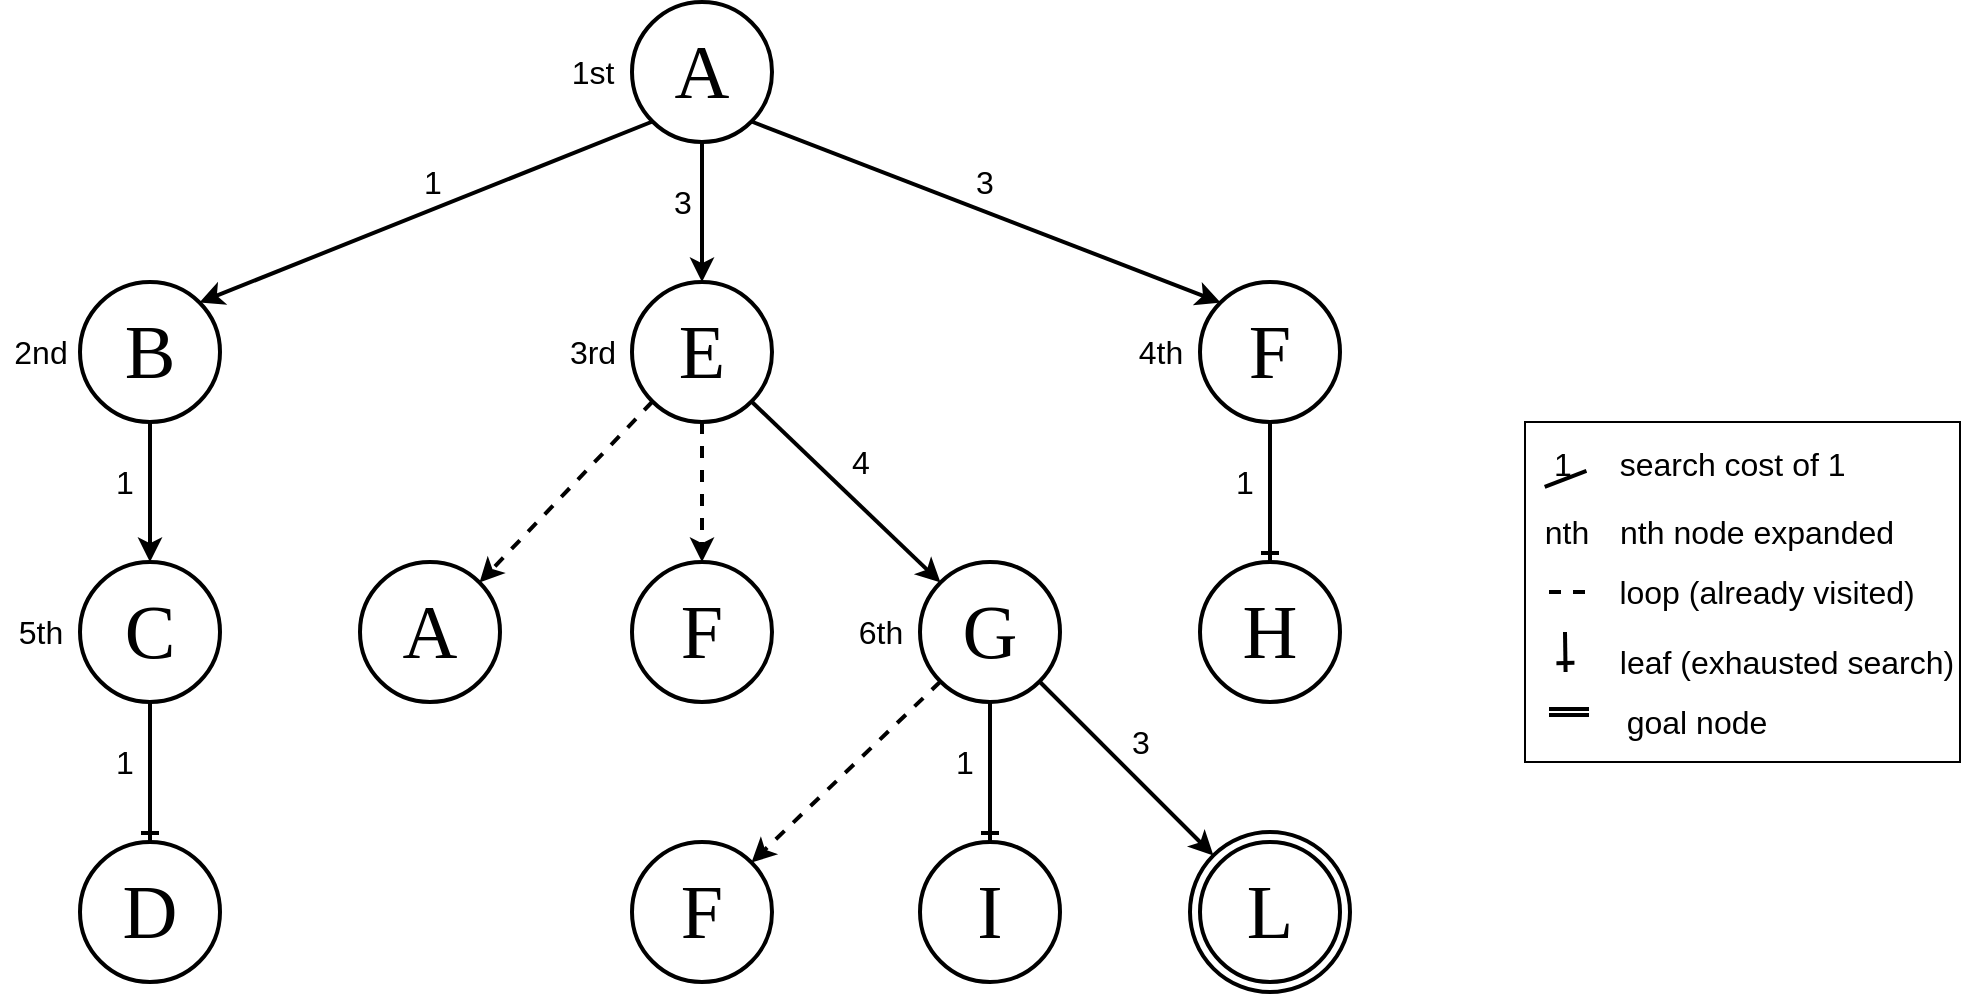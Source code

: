 <mxfile version="12.8.1" type="google"><diagram id="C5RBs43oDa-KdzZeNtuy" name="Page-1"><mxGraphModel dx="552" dy="746" grid="1" gridSize="10" guides="1" tooltips="1" connect="1" arrows="1" fold="1" page="1" pageScale="1" pageWidth="1169" pageHeight="827" math="0" shadow="0"><root><mxCell id="WIyWlLk6GJQsqaUBKTNV-0"/><mxCell id="WIyWlLk6GJQsqaUBKTNV-1" parent="WIyWlLk6GJQsqaUBKTNV-0"/><mxCell id="vw9j6YpnA88p2gROMYxv-47" style="orthogonalLoop=1;jettySize=auto;html=1;exitX=1;exitY=1;exitDx=0;exitDy=0;entryX=0;entryY=0;entryDx=0;entryDy=0;strokeColor=#000000;rounded=0;strokeWidth=2;" parent="WIyWlLk6GJQsqaUBKTNV-1" source="vw9j6YpnA88p2gROMYxv-0" target="vw9j6YpnA88p2gROMYxv-15" edge="1"><mxGeometry relative="1" as="geometry"/></mxCell><mxCell id="vw9j6YpnA88p2gROMYxv-48" style="edgeStyle=none;rounded=0;orthogonalLoop=1;jettySize=auto;html=1;exitX=0;exitY=1;exitDx=0;exitDy=0;entryX=1;entryY=0;entryDx=0;entryDy=0;strokeColor=#000000;strokeWidth=2;" parent="WIyWlLk6GJQsqaUBKTNV-1" source="vw9j6YpnA88p2gROMYxv-0" target="vw9j6YpnA88p2gROMYxv-16" edge="1"><mxGeometry relative="1" as="geometry"/></mxCell><mxCell id="vw9j6YpnA88p2gROMYxv-49" style="edgeStyle=none;rounded=0;orthogonalLoop=1;jettySize=auto;html=1;exitX=0.5;exitY=1;exitDx=0;exitDy=0;entryX=0.5;entryY=0;entryDx=0;entryDy=0;strokeColor=#000000;strokeWidth=2;" parent="WIyWlLk6GJQsqaUBKTNV-1" source="vw9j6YpnA88p2gROMYxv-0" target="vw9j6YpnA88p2gROMYxv-5" edge="1"><mxGeometry relative="1" as="geometry"/></mxCell><mxCell id="vw9j6YpnA88p2gROMYxv-0" value="&lt;font face=&quot;Times New Roman&quot; style=&quot;font-size: 38px&quot;&gt;A&lt;/font&gt;" style="ellipse;whiteSpace=wrap;html=1;aspect=fixed;strokeWidth=2;" parent="WIyWlLk6GJQsqaUBKTNV-1" vertex="1"><mxGeometry x="426" y="150" width="70" height="70" as="geometry"/></mxCell><mxCell id="vw9j6YpnA88p2gROMYxv-1" value="&lt;font style=&quot;font-size: 16px&quot;&gt;1st&lt;/font&gt;" style="text;html=1;align=center;verticalAlign=middle;resizable=0;points=[];autosize=1;" parent="WIyWlLk6GJQsqaUBKTNV-1" vertex="1"><mxGeometry x="386" y="175" width="40" height="20" as="geometry"/></mxCell><mxCell id="vw9j6YpnA88p2gROMYxv-2" value="&lt;font face=&quot;Times New Roman&quot; style=&quot;font-size: 38px&quot;&gt;I&lt;/font&gt;" style="ellipse;whiteSpace=wrap;html=1;aspect=fixed;strokeWidth=2;" parent="WIyWlLk6GJQsqaUBKTNV-1" vertex="1"><mxGeometry x="570" y="570" width="70" height="70" as="geometry"/></mxCell><mxCell id="vw9j6YpnA88p2gROMYxv-3" value="&lt;font style=&quot;font-size: 16px&quot;&gt;4th&lt;/font&gt;" style="text;html=1;align=center;verticalAlign=middle;resizable=0;points=[];autosize=1;" parent="WIyWlLk6GJQsqaUBKTNV-1" vertex="1"><mxGeometry x="670" y="315" width="40" height="20" as="geometry"/></mxCell><mxCell id="vw9j6YpnA88p2gROMYxv-56" style="edgeStyle=none;rounded=0;orthogonalLoop=1;jettySize=auto;html=1;exitX=0.5;exitY=1;exitDx=0;exitDy=0;entryX=0.5;entryY=0;entryDx=0;entryDy=0;strokeColor=#000000;strokeWidth=2;dashed=1;" parent="WIyWlLk6GJQsqaUBKTNV-1" source="vw9j6YpnA88p2gROMYxv-5" target="vw9j6YpnA88p2gROMYxv-10" edge="1"><mxGeometry relative="1" as="geometry"/></mxCell><mxCell id="vw9j6YpnA88p2gROMYxv-57" style="edgeStyle=none;rounded=0;orthogonalLoop=1;jettySize=auto;html=1;exitX=0;exitY=1;exitDx=0;exitDy=0;entryX=1;entryY=0;entryDx=0;entryDy=0;strokeColor=#000000;strokeWidth=2;dashed=1;" parent="WIyWlLk6GJQsqaUBKTNV-1" source="vw9j6YpnA88p2gROMYxv-5" target="vw9j6YpnA88p2gROMYxv-11" edge="1"><mxGeometry relative="1" as="geometry"/></mxCell><mxCell id="vw9j6YpnA88p2gROMYxv-58" style="edgeStyle=none;rounded=0;orthogonalLoop=1;jettySize=auto;html=1;exitX=1;exitY=1;exitDx=0;exitDy=0;entryX=0;entryY=0;entryDx=0;entryDy=0;strokeColor=#000000;strokeWidth=2;" parent="WIyWlLk6GJQsqaUBKTNV-1" source="vw9j6YpnA88p2gROMYxv-5" target="vw9j6YpnA88p2gROMYxv-8" edge="1"><mxGeometry relative="1" as="geometry"/></mxCell><mxCell id="vw9j6YpnA88p2gROMYxv-5" value="&lt;font face=&quot;Times New Roman&quot; style=&quot;font-size: 38px&quot;&gt;E&lt;/font&gt;" style="ellipse;whiteSpace=wrap;html=1;aspect=fixed;strokeWidth=2;" parent="WIyWlLk6GJQsqaUBKTNV-1" vertex="1"><mxGeometry x="426" y="290" width="70" height="70" as="geometry"/></mxCell><mxCell id="vw9j6YpnA88p2gROMYxv-6" value="&lt;font style=&quot;font-size: 16px&quot;&gt;3rd&lt;/font&gt;" style="text;html=1;align=center;verticalAlign=middle;resizable=0;points=[];autosize=1;" parent="WIyWlLk6GJQsqaUBKTNV-1" vertex="1"><mxGeometry x="386" y="315" width="40" height="20" as="geometry"/></mxCell><mxCell id="vw9j6YpnA88p2gROMYxv-67" style="edgeStyle=none;rounded=0;orthogonalLoop=1;jettySize=auto;html=1;exitX=0;exitY=1;exitDx=0;exitDy=0;entryX=1;entryY=0;entryDx=0;entryDy=0;strokeColor=#000000;strokeWidth=2;fontSize=16;dashed=1;" parent="WIyWlLk6GJQsqaUBKTNV-1" source="vw9j6YpnA88p2gROMYxv-8" target="vw9j6YpnA88p2gROMYxv-13" edge="1"><mxGeometry relative="1" as="geometry"/></mxCell><mxCell id="vw9j6YpnA88p2gROMYxv-68" style="edgeStyle=none;rounded=0;orthogonalLoop=1;jettySize=auto;html=1;exitX=0.5;exitY=1;exitDx=0;exitDy=0;strokeColor=#000000;strokeWidth=2;fontSize=16;endArrow=ERone;endFill=0;" parent="WIyWlLk6GJQsqaUBKTNV-1" source="vw9j6YpnA88p2gROMYxv-8" target="vw9j6YpnA88p2gROMYxv-2" edge="1"><mxGeometry relative="1" as="geometry"/></mxCell><mxCell id="vw9j6YpnA88p2gROMYxv-69" style="edgeStyle=none;rounded=0;orthogonalLoop=1;jettySize=auto;html=1;exitX=1;exitY=1;exitDx=0;exitDy=0;entryX=0;entryY=0;entryDx=0;entryDy=0;strokeColor=#000000;strokeWidth=2;fontSize=16;" parent="WIyWlLk6GJQsqaUBKTNV-1" source="vw9j6YpnA88p2gROMYxv-8" target="vw9j6YpnA88p2gROMYxv-72" edge="1"><mxGeometry relative="1" as="geometry"/></mxCell><mxCell id="vw9j6YpnA88p2gROMYxv-8" value="&lt;font face=&quot;Times New Roman&quot; style=&quot;font-size: 38px&quot;&gt;G&lt;/font&gt;" style="ellipse;whiteSpace=wrap;html=1;aspect=fixed;strokeWidth=2;" parent="WIyWlLk6GJQsqaUBKTNV-1" vertex="1"><mxGeometry x="570" y="430" width="70" height="70" as="geometry"/></mxCell><mxCell id="vw9j6YpnA88p2gROMYxv-9" value="&lt;font style=&quot;font-size: 16px&quot;&gt;2nd&lt;/font&gt;" style="text;html=1;align=center;verticalAlign=middle;resizable=0;points=[];autosize=1;" parent="WIyWlLk6GJQsqaUBKTNV-1" vertex="1"><mxGeometry x="110" y="315" width="40" height="20" as="geometry"/></mxCell><mxCell id="vw9j6YpnA88p2gROMYxv-10" value="&lt;font face=&quot;Times New Roman&quot;&gt;&lt;span style=&quot;font-size: 38px&quot;&gt;F&lt;/span&gt;&lt;/font&gt;" style="ellipse;whiteSpace=wrap;html=1;aspect=fixed;strokeWidth=2;" parent="WIyWlLk6GJQsqaUBKTNV-1" vertex="1"><mxGeometry x="426" y="430" width="70" height="70" as="geometry"/></mxCell><mxCell id="vw9j6YpnA88p2gROMYxv-11" value="&lt;font face=&quot;Times New Roman&quot; style=&quot;font-size: 38px&quot;&gt;A&lt;/font&gt;" style="ellipse;whiteSpace=wrap;html=1;aspect=fixed;strokeWidth=2;" parent="WIyWlLk6GJQsqaUBKTNV-1" vertex="1"><mxGeometry x="290" y="430" width="70" height="70" as="geometry"/></mxCell><mxCell id="vw9j6YpnA88p2gROMYxv-12" value="&lt;font face=&quot;Times New Roman&quot; style=&quot;font-size: 38px&quot;&gt;H&lt;/font&gt;" style="ellipse;whiteSpace=wrap;html=1;aspect=fixed;strokeWidth=2;" parent="WIyWlLk6GJQsqaUBKTNV-1" vertex="1"><mxGeometry x="710" y="430" width="70" height="70" as="geometry"/></mxCell><mxCell id="vw9j6YpnA88p2gROMYxv-13" value="&lt;font face=&quot;Times New Roman&quot; style=&quot;font-size: 38px&quot;&gt;F&lt;/font&gt;" style="ellipse;whiteSpace=wrap;html=1;aspect=fixed;strokeWidth=2;" parent="WIyWlLk6GJQsqaUBKTNV-1" vertex="1"><mxGeometry x="426" y="570" width="70" height="70" as="geometry"/></mxCell><mxCell id="vw9j6YpnA88p2gROMYxv-70" style="edgeStyle=none;rounded=0;orthogonalLoop=1;jettySize=auto;html=1;exitX=0.5;exitY=1;exitDx=0;exitDy=0;entryX=0.5;entryY=0;entryDx=0;entryDy=0;strokeColor=#000000;strokeWidth=2;fontSize=16;endArrow=ERone;endFill=0;" parent="WIyWlLk6GJQsqaUBKTNV-1" source="vw9j6YpnA88p2gROMYxv-15" target="vw9j6YpnA88p2gROMYxv-12" edge="1"><mxGeometry relative="1" as="geometry"/></mxCell><mxCell id="vw9j6YpnA88p2gROMYxv-15" value="&lt;font face=&quot;Times New Roman&quot; style=&quot;font-size: 38px&quot;&gt;F&lt;/font&gt;" style="ellipse;whiteSpace=wrap;html=1;aspect=fixed;strokeWidth=2;" parent="WIyWlLk6GJQsqaUBKTNV-1" vertex="1"><mxGeometry x="710" y="290" width="70" height="70" as="geometry"/></mxCell><mxCell id="vw9j6YpnA88p2gROMYxv-61" style="edgeStyle=none;rounded=0;orthogonalLoop=1;jettySize=auto;html=1;exitX=0.5;exitY=1;exitDx=0;exitDy=0;entryX=0.5;entryY=0;entryDx=0;entryDy=0;strokeColor=#000000;strokeWidth=2;fontSize=16;" parent="WIyWlLk6GJQsqaUBKTNV-1" source="vw9j6YpnA88p2gROMYxv-16" target="vw9j6YpnA88p2gROMYxv-21" edge="1"><mxGeometry relative="1" as="geometry"/></mxCell><mxCell id="vw9j6YpnA88p2gROMYxv-16" value="&lt;font face=&quot;Times New Roman&quot; style=&quot;font-size: 38px&quot;&gt;B&lt;/font&gt;" style="ellipse;whiteSpace=wrap;html=1;aspect=fixed;strokeWidth=2;" parent="WIyWlLk6GJQsqaUBKTNV-1" vertex="1"><mxGeometry x="150" y="290" width="70" height="70" as="geometry"/></mxCell><mxCell id="vw9j6YpnA88p2gROMYxv-17" value="&lt;font face=&quot;Times New Roman&quot; style=&quot;font-size: 38px&quot;&gt;L&lt;/font&gt;" style="ellipse;whiteSpace=wrap;html=1;aspect=fixed;strokeWidth=2;" parent="WIyWlLk6GJQsqaUBKTNV-1" vertex="1"><mxGeometry x="710" y="570" width="70" height="70" as="geometry"/></mxCell><mxCell id="vw9j6YpnA88p2gROMYxv-20" value="&lt;font face=&quot;Times New Roman&quot; style=&quot;font-size: 38px&quot;&gt;D&lt;/font&gt;" style="ellipse;whiteSpace=wrap;html=1;aspect=fixed;strokeWidth=2;" parent="WIyWlLk6GJQsqaUBKTNV-1" vertex="1"><mxGeometry x="150" y="570" width="70" height="70" as="geometry"/></mxCell><mxCell id="vw9j6YpnA88p2gROMYxv-62" style="edgeStyle=none;rounded=0;orthogonalLoop=1;jettySize=auto;html=1;exitX=0.5;exitY=1;exitDx=0;exitDy=0;entryX=0.5;entryY=0;entryDx=0;entryDy=0;strokeColor=#000000;strokeWidth=2;fontSize=16;endArrow=ERone;endFill=0;" parent="WIyWlLk6GJQsqaUBKTNV-1" source="vw9j6YpnA88p2gROMYxv-21" target="vw9j6YpnA88p2gROMYxv-20" edge="1"><mxGeometry relative="1" as="geometry"/></mxCell><mxCell id="vw9j6YpnA88p2gROMYxv-21" value="&lt;font face=&quot;Times New Roman&quot;&gt;&lt;span style=&quot;font-size: 38px&quot;&gt;C&lt;/span&gt;&lt;/font&gt;" style="ellipse;whiteSpace=wrap;html=1;aspect=fixed;strokeWidth=2;" parent="WIyWlLk6GJQsqaUBKTNV-1" vertex="1"><mxGeometry x="150" y="430" width="70" height="70" as="geometry"/></mxCell><mxCell id="vw9j6YpnA88p2gROMYxv-41" value="&lt;font style=&quot;font-size: 16px&quot;&gt;6th&lt;/font&gt;" style="text;html=1;align=center;verticalAlign=middle;resizable=0;points=[];autosize=1;rotation=0;" parent="WIyWlLk6GJQsqaUBKTNV-1" vertex="1"><mxGeometry x="530" y="455" width="40" height="20" as="geometry"/></mxCell><mxCell id="vw9j6YpnA88p2gROMYxv-42" value="&lt;font style=&quot;font-size: 16px&quot;&gt;5th&lt;/font&gt;" style="text;html=1;align=center;verticalAlign=middle;resizable=0;points=[];autosize=1;rotation=0;" parent="WIyWlLk6GJQsqaUBKTNV-1" vertex="1"><mxGeometry x="110" y="455" width="40" height="20" as="geometry"/></mxCell><mxCell id="vw9j6YpnA88p2gROMYxv-50" value="3" style="text;html=1;align=center;verticalAlign=middle;resizable=0;points=[];autosize=1;strokeWidth=4;fontSize=16;" parent="WIyWlLk6GJQsqaUBKTNV-1" vertex="1"><mxGeometry x="592" y="230" width="20" height="20" as="geometry"/></mxCell><mxCell id="vw9j6YpnA88p2gROMYxv-59" value="1" style="text;html=1;align=center;verticalAlign=middle;resizable=0;points=[];autosize=1;strokeWidth=4;fontSize=16;" parent="WIyWlLk6GJQsqaUBKTNV-1" vertex="1"><mxGeometry x="316" y="230" width="20" height="20" as="geometry"/></mxCell><mxCell id="vw9j6YpnA88p2gROMYxv-72" value="" style="ellipse;whiteSpace=wrap;html=1;aspect=fixed;rounded=0;glass=0;strokeColor=#000000;strokeWidth=2;fillColor=none;fontSize=16;" parent="WIyWlLk6GJQsqaUBKTNV-1" vertex="1"><mxGeometry x="705" y="565" width="80" height="80" as="geometry"/></mxCell><mxCell id="vw9j6YpnA88p2gROMYxv-74" value="1" style="text;html=1;align=center;verticalAlign=middle;resizable=0;points=[];autosize=1;strokeWidth=4;fontSize=16;" parent="WIyWlLk6GJQsqaUBKTNV-1" vertex="1"><mxGeometry x="162" y="380" width="20" height="20" as="geometry"/></mxCell><mxCell id="vw9j6YpnA88p2gROMYxv-78" value="1" style="text;html=1;align=center;verticalAlign=middle;resizable=0;points=[];autosize=1;strokeWidth=4;fontSize=16;" parent="WIyWlLk6GJQsqaUBKTNV-1" vertex="1"><mxGeometry x="162" y="520" width="20" height="20" as="geometry"/></mxCell><mxCell id="vw9j6YpnA88p2gROMYxv-83" value="3" style="text;html=1;align=center;verticalAlign=middle;resizable=0;points=[];autosize=1;strokeWidth=4;fontSize=16;" parent="WIyWlLk6GJQsqaUBKTNV-1" vertex="1"><mxGeometry x="441" y="240" width="20" height="20" as="geometry"/></mxCell><mxCell id="vw9j6YpnA88p2gROMYxv-87" value="1" style="text;html=1;align=center;verticalAlign=middle;resizable=0;points=[];autosize=1;strokeWidth=4;fontSize=16;" parent="WIyWlLk6GJQsqaUBKTNV-1" vertex="1"><mxGeometry x="722" y="380" width="20" height="20" as="geometry"/></mxCell><mxCell id="vw9j6YpnA88p2gROMYxv-88" value="4" style="text;html=1;align=center;verticalAlign=middle;resizable=0;points=[];autosize=1;strokeWidth=4;fontSize=16;" parent="WIyWlLk6GJQsqaUBKTNV-1" vertex="1"><mxGeometry x="530" y="370" width="20" height="20" as="geometry"/></mxCell><mxCell id="vw9j6YpnA88p2gROMYxv-89" value="1" style="text;html=1;align=center;verticalAlign=middle;resizable=0;points=[];autosize=1;strokeWidth=4;fontSize=16;" parent="WIyWlLk6GJQsqaUBKTNV-1" vertex="1"><mxGeometry x="582" y="520" width="20" height="20" as="geometry"/></mxCell><mxCell id="vw9j6YpnA88p2gROMYxv-91" value="3" style="text;html=1;align=center;verticalAlign=middle;resizable=0;points=[];autosize=1;strokeWidth=4;fontSize=16;" parent="WIyWlLk6GJQsqaUBKTNV-1" vertex="1"><mxGeometry x="670" y="510" width="20" height="20" as="geometry"/></mxCell><mxCell id="w7gO77TnvV4MOQrD0oZG-39" value="&lt;span style=&quot;font-size: 16px&quot;&gt;search cost of 1&amp;nbsp;&lt;/span&gt;" style="text;html=1;align=center;verticalAlign=middle;resizable=0;points=[];autosize=1;" parent="WIyWlLk6GJQsqaUBKTNV-1" vertex="1"><mxGeometry x="912.5" y="370.5" width="130" height="20" as="geometry"/></mxCell><mxCell id="w7gO77TnvV4MOQrD0oZG-40" value="" style="endArrow=none;html=1;strokeWidth=2;entryX=1.136;entryY=0.696;entryDx=0;entryDy=0;entryPerimeter=0;exitX=0.093;exitY=1.096;exitDx=0;exitDy=0;exitPerimeter=0;" parent="WIyWlLk6GJQsqaUBKTNV-1" source="w7gO77TnvV4MOQrD0oZG-41" target="w7gO77TnvV4MOQrD0oZG-41" edge="1"><mxGeometry width="50" height="50" relative="1" as="geometry"><mxPoint x="872.5" y="395" as="sourcePoint"/><mxPoint x="912.5" y="380.5" as="targetPoint"/></mxGeometry></mxCell><mxCell id="w7gO77TnvV4MOQrD0oZG-41" value="1" style="text;html=1;align=center;verticalAlign=middle;resizable=0;points=[];autosize=1;strokeWidth=4;fontSize=16;" parent="WIyWlLk6GJQsqaUBKTNV-1" vertex="1"><mxGeometry x="880.5" y="370.5" width="20" height="20" as="geometry"/></mxCell><mxCell id="w7gO77TnvV4MOQrD0oZG-42" value="nth" style="text;html=1;align=center;verticalAlign=middle;resizable=0;points=[];autosize=1;strokeWidth=4;fontSize=16;" parent="WIyWlLk6GJQsqaUBKTNV-1" vertex="1"><mxGeometry x="872.5" y="405" width="40" height="20" as="geometry"/></mxCell><mxCell id="w7gO77TnvV4MOQrD0oZG-43" value="&lt;span style=&quot;font-size: 16px&quot;&gt;nth node expanded&lt;/span&gt;" style="text;html=1;align=center;verticalAlign=middle;resizable=0;points=[];autosize=1;" parent="WIyWlLk6GJQsqaUBKTNV-1" vertex="1"><mxGeometry x="912.5" y="405" width="150" height="20" as="geometry"/></mxCell><mxCell id="w7gO77TnvV4MOQrD0oZG-44" value="" style="endArrow=ERone;html=1;strokeWidth=2;endFill=0;" parent="WIyWlLk6GJQsqaUBKTNV-1" edge="1"><mxGeometry width="50" height="50" relative="1" as="geometry"><mxPoint x="892.5" y="465" as="sourcePoint"/><mxPoint x="892.79" y="485" as="targetPoint"/></mxGeometry></mxCell><mxCell id="w7gO77TnvV4MOQrD0oZG-45" value="&lt;span style=&quot;font-size: 16px&quot;&gt;leaf (exhausted search)&lt;/span&gt;" style="text;html=1;align=center;verticalAlign=middle;resizable=0;points=[];autosize=1;" parent="WIyWlLk6GJQsqaUBKTNV-1" vertex="1"><mxGeometry x="912.5" y="470" width="180" height="20" as="geometry"/></mxCell><mxCell id="w7gO77TnvV4MOQrD0oZG-46" value="" style="endArrow=none;dashed=1;html=1;strokeWidth=2;" parent="WIyWlLk6GJQsqaUBKTNV-1" edge="1"><mxGeometry width="50" height="50" relative="1" as="geometry"><mxPoint x="884.5" y="445" as="sourcePoint"/><mxPoint x="904.5" y="445" as="targetPoint"/></mxGeometry></mxCell><mxCell id="w7gO77TnvV4MOQrD0oZG-47" value="&lt;span style=&quot;font-size: 16px&quot;&gt;loop (already visited)&lt;/span&gt;" style="text;html=1;align=center;verticalAlign=middle;resizable=0;points=[];autosize=1;" parent="WIyWlLk6GJQsqaUBKTNV-1" vertex="1"><mxGeometry x="912.5" y="435" width="160" height="20" as="geometry"/></mxCell><mxCell id="w7gO77TnvV4MOQrD0oZG-48" value="" style="shape=link;html=1;endArrow=ERone;endFill=0;strokeWidth=2;width=-4.109;" parent="WIyWlLk6GJQsqaUBKTNV-1" edge="1"><mxGeometry width="50" height="50" relative="1" as="geometry"><mxPoint x="884.5" y="505" as="sourcePoint"/><mxPoint x="904.5" y="505" as="targetPoint"/></mxGeometry></mxCell><mxCell id="w7gO77TnvV4MOQrD0oZG-49" value="&lt;span style=&quot;font-size: 16px&quot;&gt;&amp;nbsp;goal node&amp;nbsp;&lt;/span&gt;" style="text;html=1;align=center;verticalAlign=middle;resizable=0;points=[];autosize=1;" parent="WIyWlLk6GJQsqaUBKTNV-1" vertex="1"><mxGeometry x="912.5" y="500" width="90" height="20" as="geometry"/></mxCell><mxCell id="w7gO77TnvV4MOQrD0oZG-50" value="" style="rounded=0;whiteSpace=wrap;html=1;fillColor=none;" parent="WIyWlLk6GJQsqaUBKTNV-1" vertex="1"><mxGeometry x="872.5" y="360" width="217.5" height="170" as="geometry"/></mxCell></root></mxGraphModel></diagram></mxfile>